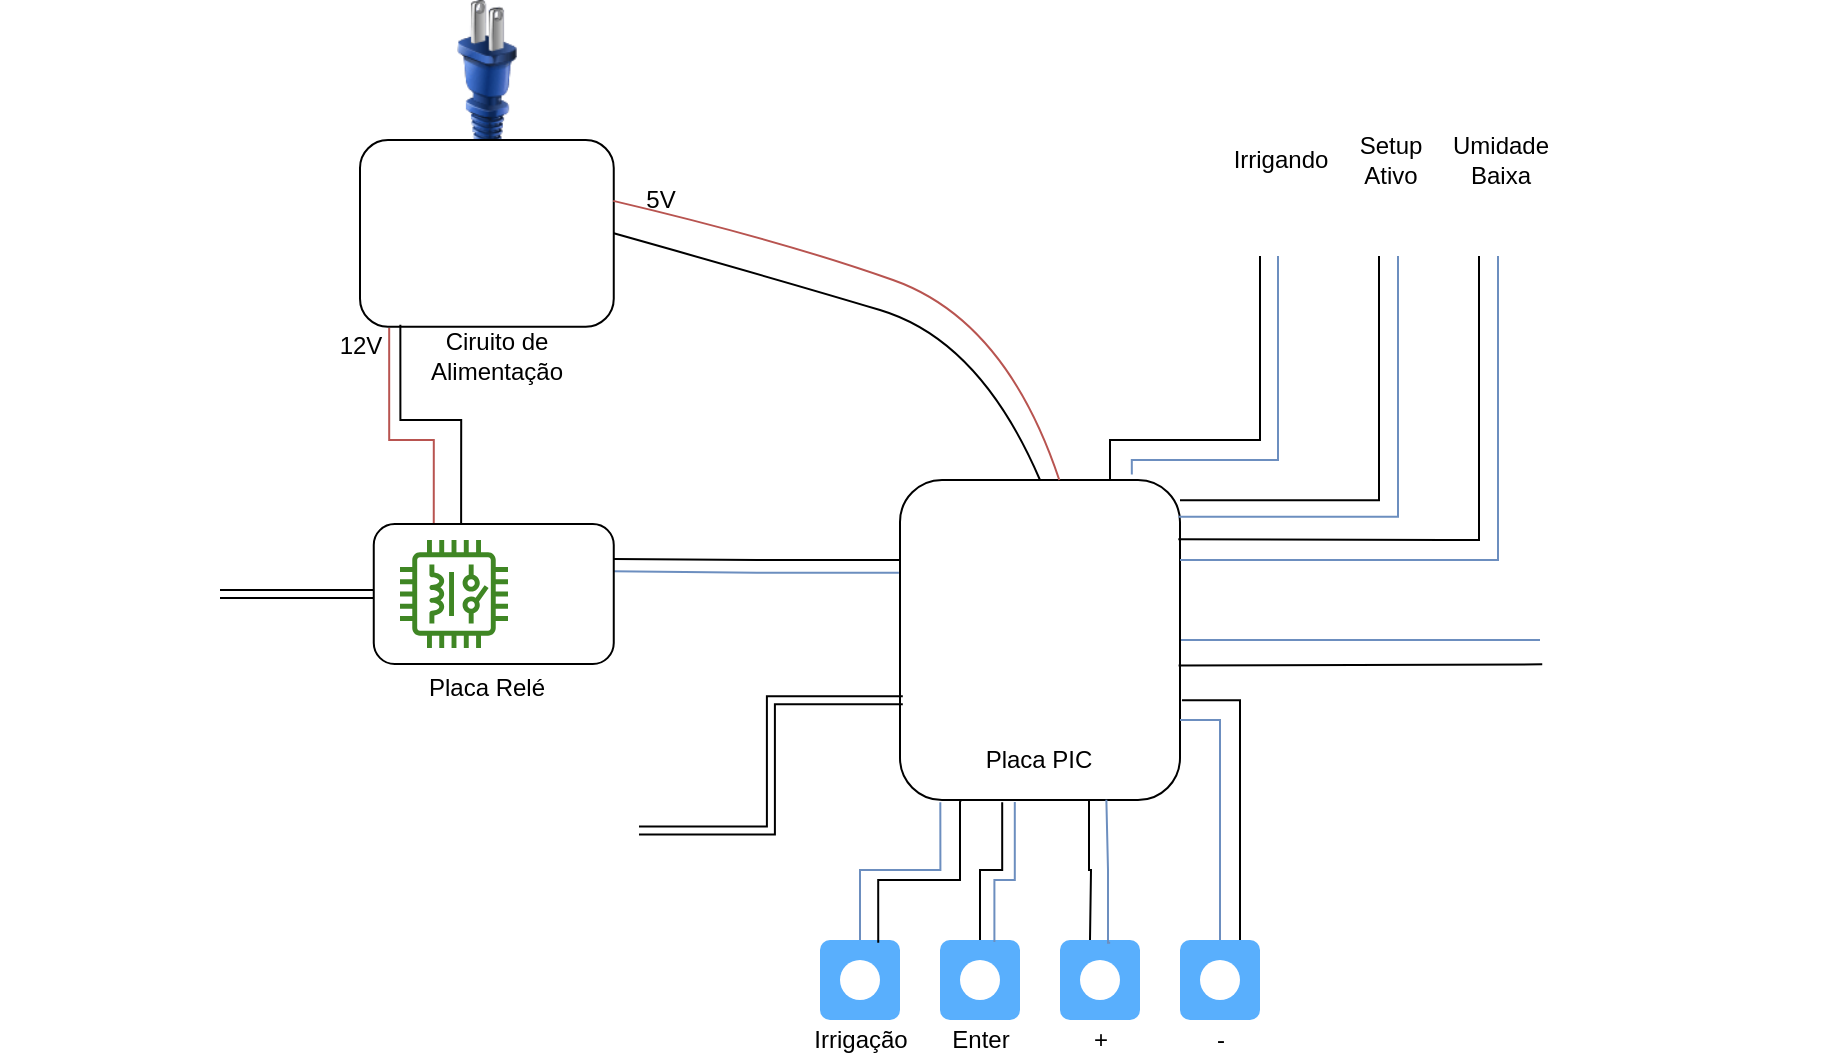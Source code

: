 <mxfile version="16.5.6" type="device"><diagram id="-WrwH-pU0M2GXgofS210" name="Page-1"><mxGraphModel dx="2012" dy="667" grid="1" gridSize="10" guides="1" tooltips="1" connect="1" arrows="1" fold="1" page="1" pageScale="1" pageWidth="827" pageHeight="1169" math="0" shadow="0"><root><mxCell id="0"/><mxCell id="1" parent="0"/><mxCell id="uSwNERXjdq3UB8k3xPx0-4" style="edgeStyle=orthogonalEdgeStyle;rounded=0;orthogonalLoop=1;jettySize=auto;html=1;exitX=1;exitY=0.5;exitDx=0;exitDy=0;entryX=0;entryY=0.5;entryDx=0;entryDy=0;endArrow=none;endFill=0;fillColor=#dae8fc;strokeColor=#6c8ebf;" edge="1" parent="1" source="uSwNERXjdq3UB8k3xPx0-1" target="uSwNERXjdq3UB8k3xPx0-3"><mxGeometry relative="1" as="geometry"/></mxCell><mxCell id="uSwNERXjdq3UB8k3xPx0-47" style="edgeStyle=orthogonalEdgeStyle;rounded=0;orthogonalLoop=1;jettySize=auto;html=1;exitX=0;exitY=0.25;exitDx=0;exitDy=0;entryX=1;entryY=0.25;entryDx=0;entryDy=0;endArrow=none;endFill=0;" edge="1" parent="1" source="uSwNERXjdq3UB8k3xPx0-1" target="uSwNERXjdq3UB8k3xPx0-43"><mxGeometry relative="1" as="geometry"/></mxCell><mxCell id="uSwNERXjdq3UB8k3xPx0-48" style="edgeStyle=orthogonalEdgeStyle;rounded=0;orthogonalLoop=1;jettySize=auto;html=1;exitX=-0.004;exitY=0.29;exitDx=0;exitDy=0;entryX=0.994;entryY=0.337;entryDx=0;entryDy=0;entryPerimeter=0;endArrow=none;endFill=0;exitPerimeter=0;fillColor=#dae8fc;strokeColor=#6c8ebf;" edge="1" parent="1" source="uSwNERXjdq3UB8k3xPx0-1" target="uSwNERXjdq3UB8k3xPx0-43"><mxGeometry relative="1" as="geometry"/></mxCell><mxCell id="uSwNERXjdq3UB8k3xPx0-58" style="edgeStyle=orthogonalEdgeStyle;rounded=0;orthogonalLoop=1;jettySize=auto;html=1;exitX=0.75;exitY=0;exitDx=0;exitDy=0;entryX=0.25;entryY=1;entryDx=0;entryDy=0;endArrow=none;endFill=0;" edge="1" parent="1" source="uSwNERXjdq3UB8k3xPx0-1" target="uSwNERXjdq3UB8k3xPx0-55"><mxGeometry relative="1" as="geometry"><Array as="points"><mxPoint x="435" y="240"/><mxPoint x="510" y="240"/><mxPoint x="510" y="148"/></Array></mxGeometry></mxCell><mxCell id="uSwNERXjdq3UB8k3xPx0-1" value="" style="rounded=1;whiteSpace=wrap;html=1;" vertex="1" parent="1"><mxGeometry x="330" y="260" width="140" height="160" as="geometry"/></mxCell><mxCell id="uSwNERXjdq3UB8k3xPx0-2" value="" style="shape=image;html=1;verticalAlign=top;verticalLabelPosition=bottom;labelBackgroundColor=#ffffff;imageAspect=0;aspect=fixed;image=https://cdn4.iconfinder.com/data/icons/Primo_Icons/PNG/128x128/chip.png" vertex="1" parent="1"><mxGeometry x="366" y="306" width="68" height="68" as="geometry"/></mxCell><mxCell id="uSwNERXjdq3UB8k3xPx0-3" value="" style="shape=image;verticalLabelPosition=bottom;labelBackgroundColor=default;verticalAlign=top;aspect=fixed;imageAspect=0;image=https://www.filipeflop.com/wp-content/uploads/2017/07/sensor-de-umidade-do-solo-higrmetro-modulo-arduino-pic-22453-MLB20230474993_012015-O.jpg;" vertex="1" parent="1"><mxGeometry x="650" y="270" width="140" height="140" as="geometry"/></mxCell><mxCell id="uSwNERXjdq3UB8k3xPx0-5" value="" style="endArrow=none;html=1;rounded=0;exitX=0.995;exitY=0.58;exitDx=0;exitDy=0;exitPerimeter=0;entryX=0.008;entryY=0.587;entryDx=0;entryDy=0;entryPerimeter=0;" edge="1" parent="1" source="uSwNERXjdq3UB8k3xPx0-1" target="uSwNERXjdq3UB8k3xPx0-3"><mxGeometry width="50" height="50" relative="1" as="geometry"><mxPoint x="490" y="330" as="sourcePoint"/><mxPoint x="540" y="280" as="targetPoint"/></mxGeometry></mxCell><mxCell id="uSwNERXjdq3UB8k3xPx0-6" value="Placa PIC" style="text;html=1;align=center;verticalAlign=middle;resizable=0;points=[];autosize=1;strokeColor=none;fillColor=none;" vertex="1" parent="1"><mxGeometry x="364" y="390" width="70" height="20" as="geometry"/></mxCell><mxCell id="uSwNERXjdq3UB8k3xPx0-15" value="" style="image;html=1;image=img/lib/clip_art/general/Plug_128x128.png" vertex="1" parent="1"><mxGeometry x="83.44" y="20" width="80" height="80" as="geometry"/></mxCell><mxCell id="uSwNERXjdq3UB8k3xPx0-9" value="" style="group" vertex="1" connectable="0" parent="1"><mxGeometry x="60" y="90" width="126.88" height="140" as="geometry"/></mxCell><mxCell id="uSwNERXjdq3UB8k3xPx0-7" value="" style="rounded=1;whiteSpace=wrap;html=1;" vertex="1" parent="uSwNERXjdq3UB8k3xPx0-9"><mxGeometry width="126.88" height="93.333" as="geometry"/></mxCell><mxCell id="uSwNERXjdq3UB8k3xPx0-8" value="Ciruito de&lt;br&gt;Alimentação" style="text;html=1;align=center;verticalAlign=middle;resizable=0;points=[];autosize=1;strokeColor=none;fillColor=none;" vertex="1" parent="uSwNERXjdq3UB8k3xPx0-9"><mxGeometry x="28.436" y="93.333" width="80" height="30" as="geometry"/></mxCell><mxCell id="uSwNERXjdq3UB8k3xPx0-52" value="12V" style="text;html=1;align=center;verticalAlign=middle;resizable=0;points=[];autosize=1;strokeColor=none;fillColor=none;" vertex="1" parent="uSwNERXjdq3UB8k3xPx0-9"><mxGeometry x="-20" y="93.33" width="40" height="20" as="geometry"/></mxCell><mxCell id="uSwNERXjdq3UB8k3xPx0-12" value="" style="curved=1;endArrow=none;html=1;rounded=0;exitX=1;exitY=0.5;exitDx=0;exitDy=0;entryX=0.5;entryY=0;entryDx=0;entryDy=0;endFill=0;" edge="1" parent="1" source="uSwNERXjdq3UB8k3xPx0-7" target="uSwNERXjdq3UB8k3xPx0-1"><mxGeometry width="50" height="50" relative="1" as="geometry"><mxPoint x="220" y="160" as="sourcePoint"/><mxPoint x="270" y="110" as="targetPoint"/><Array as="points"><mxPoint x="270" y="160"/><mxPoint x="370" y="190"/></Array></mxGeometry></mxCell><mxCell id="uSwNERXjdq3UB8k3xPx0-14" value="" style="curved=1;endArrow=none;html=1;rounded=0;exitX=0.998;exitY=0.326;exitDx=0;exitDy=0;entryX=0.569;entryY=0;entryDx=0;entryDy=0;endFill=0;exitPerimeter=0;fillColor=#f8cecc;strokeColor=#b85450;entryPerimeter=0;" edge="1" parent="1" source="uSwNERXjdq3UB8k3xPx0-7" target="uSwNERXjdq3UB8k3xPx0-1"><mxGeometry width="50" height="50" relative="1" as="geometry"><mxPoint x="200.0" y="136.667" as="sourcePoint"/><mxPoint x="413.12" y="260.0" as="targetPoint"/><Array as="points"><mxPoint x="270" y="140"/><mxPoint x="383" y="180"/></Array></mxGeometry></mxCell><mxCell id="uSwNERXjdq3UB8k3xPx0-27" style="edgeStyle=orthogonalEdgeStyle;rounded=0;orthogonalLoop=1;jettySize=auto;html=1;entryX=0.144;entryY=1.007;entryDx=0;entryDy=0;endArrow=none;endFill=0;entryPerimeter=0;fillColor=#dae8fc;strokeColor=#6c8ebf;" edge="1" parent="1" source="uSwNERXjdq3UB8k3xPx0-16" target="uSwNERXjdq3UB8k3xPx0-1"><mxGeometry relative="1" as="geometry"/></mxCell><mxCell id="uSwNERXjdq3UB8k3xPx0-16" value="" style="html=1;shadow=0;dashed=0;shape=mxgraph.bootstrap.rrect;rSize=5;strokeColor=none;html=1;whiteSpace=wrap;fillColor=#59AFFD;fontColor=#ffffff;align=right;spacing=10;" vertex="1" parent="1"><mxGeometry x="290" y="490" width="40" height="40" as="geometry"/></mxCell><mxCell id="uSwNERXjdq3UB8k3xPx0-17" value="" style="html=1;shadow=0;dashed=0;shape=ellipse;strokeColor=none;fillColor=#ffffff;" vertex="1" parent="uSwNERXjdq3UB8k3xPx0-16"><mxGeometry x="0.5" y="0.5" width="20" height="20" relative="1" as="geometry"><mxPoint x="-10" y="-10" as="offset"/></mxGeometry></mxCell><mxCell id="uSwNERXjdq3UB8k3xPx0-28" style="edgeStyle=orthogonalEdgeStyle;rounded=0;orthogonalLoop=1;jettySize=auto;html=1;entryX=0.365;entryY=1.007;entryDx=0;entryDy=0;endArrow=none;endFill=0;entryPerimeter=0;" edge="1" parent="1" source="uSwNERXjdq3UB8k3xPx0-21" target="uSwNERXjdq3UB8k3xPx0-1"><mxGeometry relative="1" as="geometry"/></mxCell><mxCell id="uSwNERXjdq3UB8k3xPx0-21" value="" style="html=1;shadow=0;dashed=0;shape=mxgraph.bootstrap.rrect;rSize=5;strokeColor=none;html=1;whiteSpace=wrap;fillColor=#59AFFD;fontColor=#ffffff;align=right;spacing=10;" vertex="1" parent="1"><mxGeometry x="350" y="490" width="40" height="40" as="geometry"/></mxCell><mxCell id="uSwNERXjdq3UB8k3xPx0-22" value="" style="html=1;shadow=0;dashed=0;shape=ellipse;strokeColor=none;fillColor=#ffffff;" vertex="1" parent="uSwNERXjdq3UB8k3xPx0-21"><mxGeometry x="0.5" y="0.5" width="20" height="20" relative="1" as="geometry"><mxPoint x="-10" y="-10" as="offset"/></mxGeometry></mxCell><mxCell id="uSwNERXjdq3UB8k3xPx0-23" value="" style="html=1;shadow=0;dashed=0;shape=mxgraph.bootstrap.rrect;rSize=5;strokeColor=none;html=1;whiteSpace=wrap;fillColor=#59AFFD;fontColor=#ffffff;align=right;spacing=10;" vertex="1" parent="1"><mxGeometry x="410" y="490" width="40" height="40" as="geometry"/></mxCell><mxCell id="uSwNERXjdq3UB8k3xPx0-24" value="" style="html=1;shadow=0;dashed=0;shape=ellipse;strokeColor=none;fillColor=#ffffff;" vertex="1" parent="uSwNERXjdq3UB8k3xPx0-23"><mxGeometry x="0.5" y="0.5" width="20" height="20" relative="1" as="geometry"><mxPoint x="-10" y="-10" as="offset"/></mxGeometry></mxCell><mxCell id="uSwNERXjdq3UB8k3xPx0-29" style="edgeStyle=orthogonalEdgeStyle;rounded=0;orthogonalLoop=1;jettySize=auto;html=1;entryX=0.675;entryY=0.998;entryDx=0;entryDy=0;endArrow=none;endFill=0;entryPerimeter=0;" edge="1" parent="uSwNERXjdq3UB8k3xPx0-23" target="uSwNERXjdq3UB8k3xPx0-1"><mxGeometry relative="1" as="geometry"><mxPoint x="15" as="sourcePoint"/></mxGeometry></mxCell><mxCell id="uSwNERXjdq3UB8k3xPx0-30" style="edgeStyle=orthogonalEdgeStyle;rounded=0;orthogonalLoop=1;jettySize=auto;html=1;entryX=1;entryY=0.75;entryDx=0;entryDy=0;endArrow=none;endFill=0;fillColor=#dae8fc;strokeColor=#6c8ebf;" edge="1" parent="1" source="uSwNERXjdq3UB8k3xPx0-25" target="uSwNERXjdq3UB8k3xPx0-1"><mxGeometry relative="1" as="geometry"/></mxCell><mxCell id="uSwNERXjdq3UB8k3xPx0-25" value="" style="html=1;shadow=0;dashed=0;shape=mxgraph.bootstrap.rrect;rSize=5;strokeColor=none;html=1;whiteSpace=wrap;fillColor=#59AFFD;fontColor=#ffffff;align=right;spacing=10;" vertex="1" parent="1"><mxGeometry x="470" y="490" width="40" height="40" as="geometry"/></mxCell><mxCell id="uSwNERXjdq3UB8k3xPx0-26" value="" style="html=1;shadow=0;dashed=0;shape=ellipse;strokeColor=none;fillColor=#ffffff;" vertex="1" parent="uSwNERXjdq3UB8k3xPx0-25"><mxGeometry x="0.5" y="0.5" width="20" height="20" relative="1" as="geometry"><mxPoint x="-10" y="-10" as="offset"/></mxGeometry></mxCell><mxCell id="uSwNERXjdq3UB8k3xPx0-34" style="edgeStyle=orthogonalEdgeStyle;rounded=0;orthogonalLoop=1;jettySize=auto;html=1;entryX=1.007;entryY=0.688;entryDx=0;entryDy=0;endArrow=none;endFill=0;entryPerimeter=0;" edge="1" parent="1" source="uSwNERXjdq3UB8k3xPx0-25" target="uSwNERXjdq3UB8k3xPx0-1"><mxGeometry relative="1" as="geometry"><mxPoint x="500" y="490" as="sourcePoint"/><mxPoint x="480" y="390" as="targetPoint"/><Array as="points"><mxPoint x="500" y="370"/></Array></mxGeometry></mxCell><mxCell id="uSwNERXjdq3UB8k3xPx0-35" style="edgeStyle=orthogonalEdgeStyle;rounded=0;orthogonalLoop=1;jettySize=auto;html=1;entryX=0.737;entryY=0.999;entryDx=0;entryDy=0;endArrow=none;endFill=0;entryPerimeter=0;exitX=0.627;exitY=0.035;exitDx=0;exitDy=0;exitPerimeter=0;fillColor=#dae8fc;strokeColor=#6c8ebf;" edge="1" parent="1" source="uSwNERXjdq3UB8k3xPx0-23" target="uSwNERXjdq3UB8k3xPx0-1"><mxGeometry relative="1" as="geometry"><mxPoint x="435" y="500" as="sourcePoint"/><mxPoint x="434.5" y="429.68" as="targetPoint"/><Array as="points"><mxPoint x="434" y="491"/><mxPoint x="434" y="455"/><mxPoint x="433" y="455"/></Array></mxGeometry></mxCell><mxCell id="uSwNERXjdq3UB8k3xPx0-36" style="edgeStyle=orthogonalEdgeStyle;rounded=0;orthogonalLoop=1;jettySize=auto;html=1;endArrow=none;endFill=0;exitX=0.68;exitY=0.025;exitDx=0;exitDy=0;exitPerimeter=0;fillColor=#dae8fc;strokeColor=#6c8ebf;entryX=0.41;entryY=1.006;entryDx=0;entryDy=0;entryPerimeter=0;" edge="1" parent="1" source="uSwNERXjdq3UB8k3xPx0-21" target="uSwNERXjdq3UB8k3xPx0-1"><mxGeometry relative="1" as="geometry"><mxPoint x="380" y="500" as="sourcePoint"/><mxPoint x="386" y="430" as="targetPoint"/><Array as="points"><mxPoint x="377" y="460"/><mxPoint x="387" y="460"/></Array></mxGeometry></mxCell><mxCell id="uSwNERXjdq3UB8k3xPx0-37" style="edgeStyle=orthogonalEdgeStyle;rounded=0;orthogonalLoop=1;jettySize=auto;html=1;entryX=0.218;entryY=0.999;entryDx=0;entryDy=0;endArrow=none;endFill=0;entryPerimeter=0;exitX=0.728;exitY=0.035;exitDx=0;exitDy=0;exitPerimeter=0;" edge="1" parent="1" source="uSwNERXjdq3UB8k3xPx0-16" target="uSwNERXjdq3UB8k3xPx0-1"><mxGeometry relative="1" as="geometry"><mxPoint x="320" y="500" as="sourcePoint"/><mxPoint x="366.04" y="430.48" as="targetPoint"/><Array as="points"><mxPoint x="319" y="460"/><mxPoint x="360" y="460"/><mxPoint x="360" y="421"/><mxPoint x="361" y="421"/></Array></mxGeometry></mxCell><mxCell id="uSwNERXjdq3UB8k3xPx0-38" value="Irrigação" style="text;html=1;align=center;verticalAlign=middle;resizable=0;points=[];autosize=1;strokeColor=none;fillColor=none;" vertex="1" parent="1"><mxGeometry x="280" y="530" width="60" height="20" as="geometry"/></mxCell><mxCell id="uSwNERXjdq3UB8k3xPx0-39" value="Enter" style="text;html=1;align=center;verticalAlign=middle;resizable=0;points=[];autosize=1;strokeColor=none;fillColor=none;" vertex="1" parent="1"><mxGeometry x="350" y="530" width="40" height="20" as="geometry"/></mxCell><mxCell id="uSwNERXjdq3UB8k3xPx0-41" value="+" style="text;html=1;align=center;verticalAlign=middle;resizable=0;points=[];autosize=1;strokeColor=none;fillColor=none;" vertex="1" parent="1"><mxGeometry x="420" y="530" width="20" height="20" as="geometry"/></mxCell><mxCell id="uSwNERXjdq3UB8k3xPx0-42" value="-" style="text;html=1;align=center;verticalAlign=middle;resizable=0;points=[];autosize=1;strokeColor=none;fillColor=none;" vertex="1" parent="1"><mxGeometry x="480" y="530" width="20" height="20" as="geometry"/></mxCell><mxCell id="uSwNERXjdq3UB8k3xPx0-49" style="edgeStyle=orthogonalEdgeStyle;rounded=0;orthogonalLoop=1;jettySize=auto;html=1;exitX=0.25;exitY=0;exitDx=0;exitDy=0;entryX=0.115;entryY=1.007;entryDx=0;entryDy=0;entryPerimeter=0;endArrow=none;endFill=0;fillColor=#f8cecc;strokeColor=#b85450;" edge="1" parent="1" source="uSwNERXjdq3UB8k3xPx0-43" target="uSwNERXjdq3UB8k3xPx0-7"><mxGeometry relative="1" as="geometry"><Array as="points"><mxPoint x="97" y="240"/><mxPoint x="75" y="240"/></Array></mxGeometry></mxCell><mxCell id="uSwNERXjdq3UB8k3xPx0-50" style="edgeStyle=orthogonalEdgeStyle;rounded=0;orthogonalLoop=1;jettySize=auto;html=1;exitX=0.364;exitY=0.006;exitDx=0;exitDy=0;entryX=0.159;entryY=0.99;entryDx=0;entryDy=0;entryPerimeter=0;endArrow=none;endFill=0;exitPerimeter=0;" edge="1" parent="1" source="uSwNERXjdq3UB8k3xPx0-43" target="uSwNERXjdq3UB8k3xPx0-7"><mxGeometry relative="1" as="geometry"><Array as="points"><mxPoint x="111" y="230"/><mxPoint x="80" y="230"/></Array></mxGeometry></mxCell><mxCell id="uSwNERXjdq3UB8k3xPx0-43" value="" style="rounded=1;whiteSpace=wrap;html=1;" vertex="1" parent="1"><mxGeometry x="66.88" y="282" width="120" height="70" as="geometry"/></mxCell><mxCell id="uSwNERXjdq3UB8k3xPx0-44" value="Placa Relé" style="text;html=1;align=center;verticalAlign=middle;resizable=0;points=[];autosize=1;strokeColor=none;fillColor=none;" vertex="1" parent="1"><mxGeometry x="88.44" y="354" width="70" height="20" as="geometry"/></mxCell><mxCell id="uSwNERXjdq3UB8k3xPx0-46" value="" style="sketch=0;outlineConnect=0;fontColor=#232F3E;gradientColor=none;fillColor=#3F8624;strokeColor=none;dashed=0;verticalLabelPosition=bottom;verticalAlign=top;align=center;html=1;fontSize=12;fontStyle=0;aspect=fixed;pointerEvents=1;shape=mxgraph.aws4.iot_thing_relay;" vertex="1" parent="1"><mxGeometry x="80" y="290" width="54" height="54" as="geometry"/></mxCell><mxCell id="uSwNERXjdq3UB8k3xPx0-51" value="5V" style="text;html=1;align=center;verticalAlign=middle;resizable=0;points=[];autosize=1;strokeColor=none;fillColor=none;" vertex="1" parent="1"><mxGeometry x="195" y="110" width="30" height="20" as="geometry"/></mxCell><mxCell id="uSwNERXjdq3UB8k3xPx0-60" style="edgeStyle=orthogonalEdgeStyle;rounded=0;orthogonalLoop=1;jettySize=auto;html=1;exitX=0.25;exitY=1;exitDx=0;exitDy=0;entryX=1;entryY=0.063;entryDx=0;entryDy=0;entryPerimeter=0;endArrow=none;endFill=0;" edge="1" parent="1" source="uSwNERXjdq3UB8k3xPx0-54" target="uSwNERXjdq3UB8k3xPx0-1"><mxGeometry relative="1" as="geometry"/></mxCell><mxCell id="uSwNERXjdq3UB8k3xPx0-61" style="edgeStyle=orthogonalEdgeStyle;rounded=0;orthogonalLoop=1;jettySize=auto;html=1;exitX=0.5;exitY=1;exitDx=0;exitDy=0;entryX=0.995;entryY=0.115;entryDx=0;entryDy=0;entryPerimeter=0;endArrow=none;endFill=0;fillColor=#dae8fc;strokeColor=#6c8ebf;" edge="1" parent="1" source="uSwNERXjdq3UB8k3xPx0-54" target="uSwNERXjdq3UB8k3xPx0-1"><mxGeometry relative="1" as="geometry"/></mxCell><mxCell id="uSwNERXjdq3UB8k3xPx0-54" value="" style="shape=image;html=1;verticalAlign=top;verticalLabelPosition=bottom;labelBackgroundColor=#ffffff;imageAspect=0;aspect=fixed;image=https://cdn2.iconfinder.com/data/icons/electronic-13/480/6-electronic-led-icon-2-128.png" vertex="1" parent="1"><mxGeometry x="560" y="110" width="38" height="38" as="geometry"/></mxCell><mxCell id="uSwNERXjdq3UB8k3xPx0-59" style="edgeStyle=orthogonalEdgeStyle;rounded=0;orthogonalLoop=1;jettySize=auto;html=1;exitX=0.5;exitY=1;exitDx=0;exitDy=0;entryX=0.828;entryY=-0.017;entryDx=0;entryDy=0;entryPerimeter=0;endArrow=none;endFill=0;fillColor=#dae8fc;strokeColor=#6c8ebf;" edge="1" parent="1" source="uSwNERXjdq3UB8k3xPx0-55" target="uSwNERXjdq3UB8k3xPx0-1"><mxGeometry relative="1" as="geometry"><Array as="points"><mxPoint x="519" y="250"/><mxPoint x="446" y="250"/></Array></mxGeometry></mxCell><mxCell id="uSwNERXjdq3UB8k3xPx0-55" value="" style="shape=image;html=1;verticalAlign=top;verticalLabelPosition=bottom;labelBackgroundColor=#ffffff;imageAspect=0;aspect=fixed;image=https://cdn2.iconfinder.com/data/icons/electronic-13/480/6-electronic-led-icon-2-128.png" vertex="1" parent="1"><mxGeometry x="500" y="110" width="38" height="38" as="geometry"/></mxCell><mxCell id="uSwNERXjdq3UB8k3xPx0-62" style="edgeStyle=orthogonalEdgeStyle;rounded=0;orthogonalLoop=1;jettySize=auto;html=1;exitX=0.25;exitY=1;exitDx=0;exitDy=0;entryX=0.994;entryY=0.185;entryDx=0;entryDy=0;entryPerimeter=0;endArrow=none;endFill=0;" edge="1" parent="1" source="uSwNERXjdq3UB8k3xPx0-56" target="uSwNERXjdq3UB8k3xPx0-1"><mxGeometry relative="1" as="geometry"><Array as="points"><mxPoint x="602" y="290"/><mxPoint x="469" y="290"/></Array></mxGeometry></mxCell><mxCell id="uSwNERXjdq3UB8k3xPx0-63" style="edgeStyle=orthogonalEdgeStyle;rounded=0;orthogonalLoop=1;jettySize=auto;html=1;exitX=0.5;exitY=1;exitDx=0;exitDy=0;entryX=1;entryY=0.25;entryDx=0;entryDy=0;endArrow=none;endFill=0;fillColor=#dae8fc;strokeColor=#6c8ebf;" edge="1" parent="1" source="uSwNERXjdq3UB8k3xPx0-56" target="uSwNERXjdq3UB8k3xPx0-1"><mxGeometry relative="1" as="geometry"/></mxCell><mxCell id="uSwNERXjdq3UB8k3xPx0-56" value="" style="shape=image;html=1;verticalAlign=top;verticalLabelPosition=bottom;labelBackgroundColor=#ffffff;imageAspect=0;aspect=fixed;image=https://cdn2.iconfinder.com/data/icons/electronic-13/480/6-electronic-led-icon-2-128.png" vertex="1" parent="1"><mxGeometry x="610" y="110" width="38" height="38" as="geometry"/></mxCell><mxCell id="uSwNERXjdq3UB8k3xPx0-66" value="Irrigando" style="text;html=1;align=center;verticalAlign=middle;resizable=0;points=[];autosize=1;strokeColor=none;fillColor=none;" vertex="1" parent="1"><mxGeometry x="490" y="90" width="60" height="20" as="geometry"/></mxCell><mxCell id="uSwNERXjdq3UB8k3xPx0-67" value="Setup&lt;br&gt;Ativo" style="text;html=1;align=center;verticalAlign=middle;resizable=0;points=[];autosize=1;strokeColor=none;fillColor=none;" vertex="1" parent="1"><mxGeometry x="550" y="85" width="50" height="30" as="geometry"/></mxCell><mxCell id="uSwNERXjdq3UB8k3xPx0-68" value="Umidade&lt;br&gt;Baixa" style="text;html=1;align=center;verticalAlign=middle;resizable=0;points=[];autosize=1;strokeColor=none;fillColor=none;" vertex="1" parent="1"><mxGeometry x="600" y="85" width="60" height="30" as="geometry"/></mxCell><mxCell id="uSwNERXjdq3UB8k3xPx0-70" value="" style="shape=image;verticalLabelPosition=bottom;labelBackgroundColor=default;verticalAlign=top;aspect=fixed;imageAspect=0;image=https://www.embarcados.com.br/wp-content/uploads/2018/04/image14.png;" vertex="1" parent="1"><mxGeometry x="46" y="410" width="154.89" height="70" as="geometry"/></mxCell><mxCell id="uSwNERXjdq3UB8k3xPx0-71" value="" style="shape=link;html=1;rounded=0;endArrow=none;endFill=0;edgeStyle=orthogonalEdgeStyle;exitX=0.991;exitY=0.361;exitDx=0;exitDy=0;exitPerimeter=0;entryX=0.01;entryY=0.688;entryDx=0;entryDy=0;entryPerimeter=0;" edge="1" parent="1" source="uSwNERXjdq3UB8k3xPx0-70" target="uSwNERXjdq3UB8k3xPx0-1"><mxGeometry width="100" relative="1" as="geometry"><mxPoint x="225" y="390" as="sourcePoint"/><mxPoint x="325" y="380" as="targetPoint"/></mxGeometry></mxCell><mxCell id="uSwNERXjdq3UB8k3xPx0-73" value="" style="shape=image;verticalLabelPosition=bottom;labelBackgroundColor=default;verticalAlign=top;aspect=fixed;imageAspect=0;image=https://cdn.awsli.com.br/600x450/909/909149/produto/466357786eefa56efd.jpg;" vertex="1" parent="1"><mxGeometry x="-120" y="262" width="110" height="110" as="geometry"/></mxCell><mxCell id="uSwNERXjdq3UB8k3xPx0-74" value="" style="shape=link;html=1;rounded=0;endArrow=none;endFill=0;entryX=0;entryY=0.5;entryDx=0;entryDy=0;exitX=1;exitY=0.5;exitDx=0;exitDy=0;" edge="1" parent="1" source="uSwNERXjdq3UB8k3xPx0-73" target="uSwNERXjdq3UB8k3xPx0-43"><mxGeometry width="100" relative="1" as="geometry"><mxPoint x="-50" y="220" as="sourcePoint"/><mxPoint x="50" y="220" as="targetPoint"/></mxGeometry></mxCell></root></mxGraphModel></diagram></mxfile>
